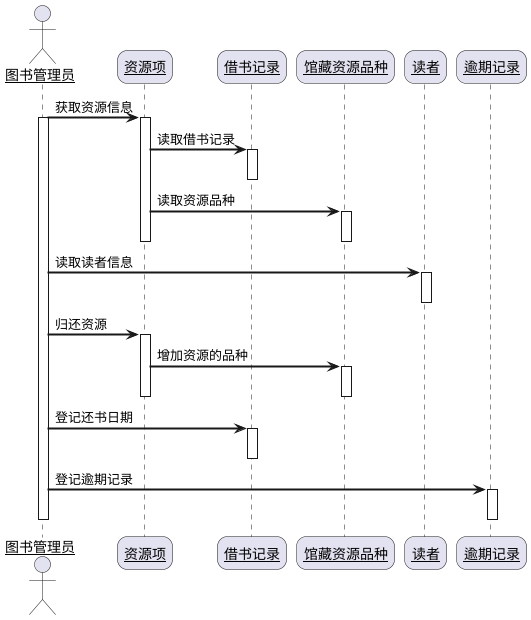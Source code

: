 @startuml
skinparam sequenceArrowThickness 2
skinparam roundcorner 20
skinparam maxmessagesize 60
skinparam sequenceParticipant underline

actor 图书管理员 as a
participant 资源项 as b
participant 借书记录 as c
participant 馆藏资源品种 as d
participant 读者 as e
participant 逾期记录 as f

a -> b:获取资源信息
activate a
activate b
b->c:读取借书记录
activate c
deactivate c
b->d:读取资源品种
activate d
deactivate d
deactivate b
a->e:读取读者信息
activate e
deactivate e
a->b:归还资源
activate b
b->d:增加资源的品种
activate d
deactivate d
deactivate b
a->c:登记还书日期
activate c
deactivate c
a->f:登记逾期记录
activate f
deactivate f
deactivate a
@enduml